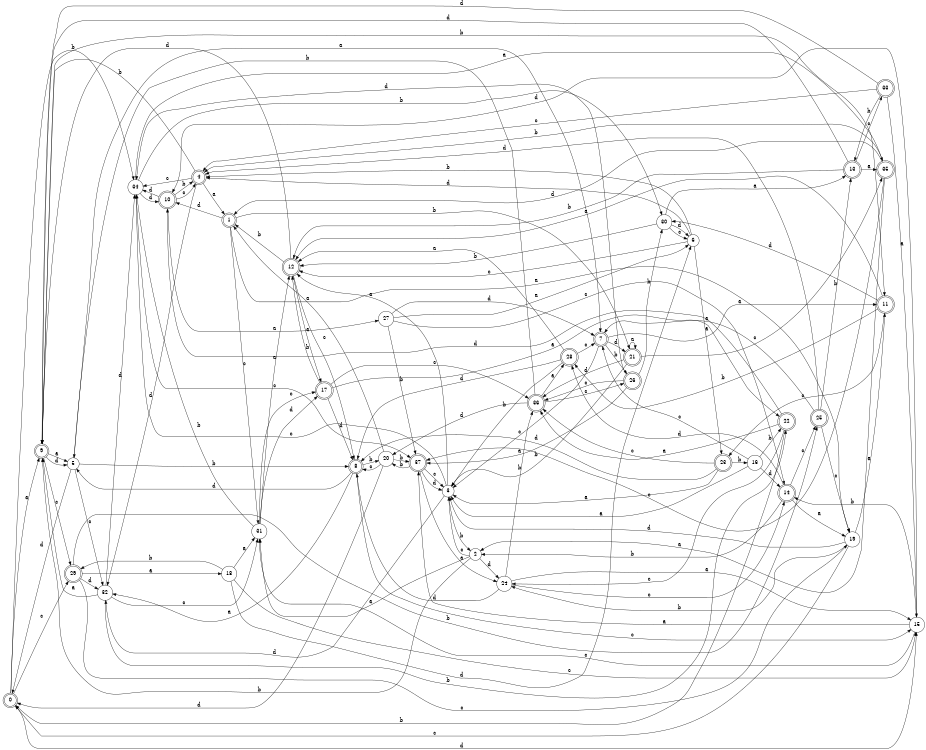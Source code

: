 digraph n31_6 {
__start0 [label="" shape="none"];

rankdir=LR;
size="8,5";

s0 [style="rounded,filled", color="black", fillcolor="white" shape="doublecircle", label="0"];
s1 [style="rounded,filled", color="black", fillcolor="white" shape="doublecircle", label="1"];
s2 [style="filled", color="black", fillcolor="white" shape="circle", label="2"];
s3 [style="filled", color="black", fillcolor="white" shape="circle", label="3"];
s4 [style="rounded,filled", color="black", fillcolor="white" shape="doublecircle", label="4"];
s5 [style="filled", color="black", fillcolor="white" shape="circle", label="5"];
s6 [style="filled", color="black", fillcolor="white" shape="circle", label="6"];
s7 [style="rounded,filled", color="black", fillcolor="white" shape="doublecircle", label="7"];
s8 [style="rounded,filled", color="black", fillcolor="white" shape="doublecircle", label="8"];
s9 [style="rounded,filled", color="black", fillcolor="white" shape="doublecircle", label="9"];
s10 [style="rounded,filled", color="black", fillcolor="white" shape="doublecircle", label="10"];
s11 [style="rounded,filled", color="black", fillcolor="white" shape="doublecircle", label="11"];
s12 [style="rounded,filled", color="black", fillcolor="white" shape="doublecircle", label="12"];
s13 [style="rounded,filled", color="black", fillcolor="white" shape="doublecircle", label="13"];
s14 [style="rounded,filled", color="black", fillcolor="white" shape="doublecircle", label="14"];
s15 [style="filled", color="black", fillcolor="white" shape="circle", label="15"];
s16 [style="filled", color="black", fillcolor="white" shape="circle", label="16"];
s17 [style="rounded,filled", color="black", fillcolor="white" shape="doublecircle", label="17"];
s18 [style="filled", color="black", fillcolor="white" shape="circle", label="18"];
s19 [style="filled", color="black", fillcolor="white" shape="circle", label="19"];
s20 [style="filled", color="black", fillcolor="white" shape="circle", label="20"];
s21 [style="rounded,filled", color="black", fillcolor="white" shape="doublecircle", label="21"];
s22 [style="rounded,filled", color="black", fillcolor="white" shape="doublecircle", label="22"];
s23 [style="rounded,filled", color="black", fillcolor="white" shape="doublecircle", label="23"];
s24 [style="filled", color="black", fillcolor="white" shape="circle", label="24"];
s25 [style="rounded,filled", color="black", fillcolor="white" shape="doublecircle", label="25"];
s26 [style="rounded,filled", color="black", fillcolor="white" shape="doublecircle", label="26"];
s27 [style="filled", color="black", fillcolor="white" shape="circle", label="27"];
s28 [style="rounded,filled", color="black", fillcolor="white" shape="doublecircle", label="28"];
s29 [style="rounded,filled", color="black", fillcolor="white" shape="doublecircle", label="29"];
s30 [style="filled", color="black", fillcolor="white" shape="circle", label="30"];
s31 [style="filled", color="black", fillcolor="white" shape="circle", label="31"];
s32 [style="filled", color="black", fillcolor="white" shape="circle", label="32"];
s33 [style="rounded,filled", color="black", fillcolor="white" shape="doublecircle", label="33"];
s34 [style="filled", color="black", fillcolor="white" shape="circle", label="34"];
s35 [style="rounded,filled", color="black", fillcolor="white" shape="doublecircle", label="35"];
s36 [style="rounded,filled", color="black", fillcolor="white" shape="doublecircle", label="36"];
s37 [style="rounded,filled", color="black", fillcolor="white" shape="doublecircle", label="37"];
s0 -> s9 [label="a"];
s0 -> s34 [label="b"];
s0 -> s29 [label="c"];
s0 -> s15 [label="d"];
s1 -> s19 [label="a"];
s1 -> s21 [label="b"];
s1 -> s31 [label="c"];
s1 -> s10 [label="d"];
s2 -> s31 [label="a"];
s2 -> s9 [label="b"];
s2 -> s3 [label="c"];
s2 -> s24 [label="d"];
s3 -> s12 [label="a"];
s3 -> s2 [label="b"];
s3 -> s34 [label="c"];
s3 -> s32 [label="d"];
s4 -> s1 [label="a"];
s4 -> s9 [label="b"];
s4 -> s34 [label="c"];
s4 -> s32 [label="d"];
s5 -> s7 [label="a"];
s5 -> s8 [label="b"];
s5 -> s32 [label="c"];
s5 -> s0 [label="d"];
s6 -> s23 [label="a"];
s6 -> s4 [label="b"];
s6 -> s12 [label="c"];
s6 -> s4 [label="d"];
s7 -> s11 [label="a"];
s7 -> s26 [label="b"];
s7 -> s3 [label="c"];
s7 -> s21 [label="d"];
s8 -> s32 [label="a"];
s8 -> s20 [label="b"];
s8 -> s15 [label="c"];
s8 -> s5 [label="d"];
s9 -> s5 [label="a"];
s9 -> s11 [label="b"];
s9 -> s29 [label="c"];
s9 -> s5 [label="d"];
s10 -> s27 [label="a"];
s10 -> s4 [label="b"];
s10 -> s4 [label="c"];
s10 -> s34 [label="d"];
s11 -> s12 [label="a"];
s11 -> s28 [label="b"];
s11 -> s23 [label="c"];
s11 -> s30 [label="d"];
s12 -> s17 [label="a"];
s12 -> s1 [label="b"];
s12 -> s8 [label="c"];
s12 -> s9 [label="d"];
s13 -> s35 [label="a"];
s13 -> s12 [label="b"];
s13 -> s33 [label="c"];
s13 -> s9 [label="d"];
s14 -> s19 [label="a"];
s14 -> s2 [label="b"];
s14 -> s25 [label="c"];
s14 -> s28 [label="d"];
s15 -> s37 [label="a"];
s15 -> s14 [label="b"];
s15 -> s31 [label="c"];
s15 -> s10 [label="d"];
s16 -> s3 [label="a"];
s16 -> s22 [label="b"];
s16 -> s7 [label="c"];
s16 -> s14 [label="d"];
s17 -> s22 [label="a"];
s17 -> s12 [label="b"];
s17 -> s36 [label="c"];
s17 -> s8 [label="d"];
s18 -> s31 [label="a"];
s18 -> s29 [label="b"];
s18 -> s15 [label="c"];
s18 -> s6 [label="d"];
s19 -> s11 [label="a"];
s19 -> s24 [label="b"];
s19 -> s0 [label="c"];
s19 -> s3 [label="d"];
s20 -> s1 [label="a"];
s20 -> s37 [label="b"];
s20 -> s8 [label="c"];
s20 -> s0 [label="d"];
s21 -> s21 [label="a"];
s21 -> s3 [label="b"];
s21 -> s35 [label="c"];
s21 -> s36 [label="d"];
s22 -> s36 [label="a"];
s22 -> s0 [label="b"];
s22 -> s24 [label="c"];
s22 -> s10 [label="d"];
s23 -> s3 [label="a"];
s23 -> s16 [label="b"];
s23 -> s36 [label="c"];
s23 -> s8 [label="d"];
s24 -> s15 [label="a"];
s24 -> s36 [label="b"];
s24 -> s14 [label="c"];
s24 -> s8 [label="d"];
s25 -> s7 [label="a"];
s25 -> s13 [label="b"];
s25 -> s19 [label="c"];
s25 -> s4 [label="d"];
s26 -> s37 [label="a"];
s26 -> s30 [label="b"];
s26 -> s36 [label="c"];
s26 -> s34 [label="d"];
s27 -> s6 [label="a"];
s27 -> s37 [label="b"];
s27 -> s14 [label="c"];
s27 -> s7 [label="d"];
s28 -> s12 [label="a"];
s28 -> s3 [label="b"];
s28 -> s7 [label="c"];
s28 -> s8 [label="d"];
s29 -> s18 [label="a"];
s29 -> s25 [label="b"];
s29 -> s19 [label="c"];
s29 -> s32 [label="d"];
s30 -> s13 [label="a"];
s30 -> s12 [label="b"];
s30 -> s6 [label="c"];
s30 -> s6 [label="d"];
s31 -> s12 [label="a"];
s31 -> s34 [label="b"];
s31 -> s17 [label="c"];
s31 -> s17 [label="d"];
s32 -> s9 [label="a"];
s32 -> s22 [label="b"];
s32 -> s31 [label="c"];
s32 -> s34 [label="d"];
s33 -> s15 [label="a"];
s33 -> s13 [label="b"];
s33 -> s4 [label="c"];
s33 -> s9 [label="d"];
s34 -> s35 [label="a"];
s34 -> s30 [label="b"];
s34 -> s37 [label="c"];
s34 -> s10 [label="d"];
s35 -> s2 [label="a"];
s35 -> s4 [label="b"];
s35 -> s37 [label="c"];
s35 -> s1 [label="d"];
s36 -> s28 [label="a"];
s36 -> s5 [label="b"];
s36 -> s26 [label="c"];
s36 -> s20 [label="d"];
s37 -> s24 [label="a"];
s37 -> s20 [label="b"];
s37 -> s3 [label="c"];
s37 -> s3 [label="d"];

}